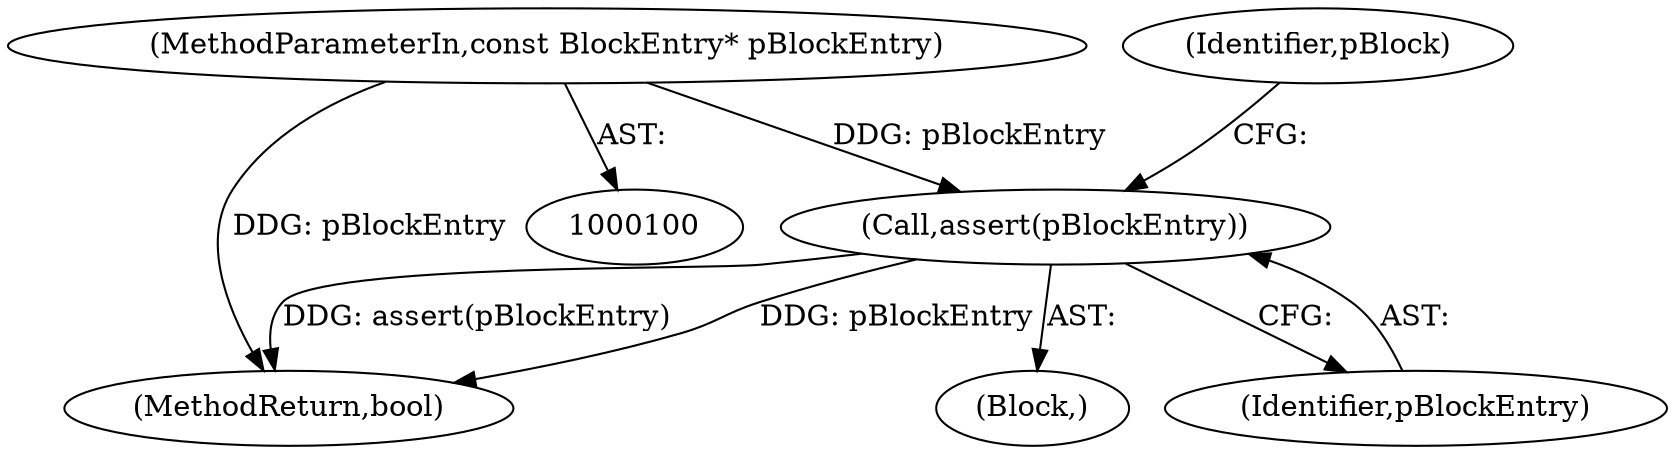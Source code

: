 digraph "1_Android_04839626ed859623901ebd3a5fd483982186b59d_213@API" {
"1000103" [label="(Call,assert(pBlockEntry))"];
"1000101" [label="(MethodParameterIn,const BlockEntry* pBlockEntry)"];
"1000129" [label="(MethodReturn,bool)"];
"1000101" [label="(MethodParameterIn,const BlockEntry* pBlockEntry)"];
"1000102" [label="(Block,)"];
"1000103" [label="(Call,assert(pBlockEntry))"];
"1000104" [label="(Identifier,pBlockEntry)"];
"1000106" [label="(Identifier,pBlock)"];
"1000103" -> "1000102"  [label="AST: "];
"1000103" -> "1000104"  [label="CFG: "];
"1000104" -> "1000103"  [label="AST: "];
"1000106" -> "1000103"  [label="CFG: "];
"1000103" -> "1000129"  [label="DDG: pBlockEntry"];
"1000103" -> "1000129"  [label="DDG: assert(pBlockEntry)"];
"1000101" -> "1000103"  [label="DDG: pBlockEntry"];
"1000101" -> "1000100"  [label="AST: "];
"1000101" -> "1000129"  [label="DDG: pBlockEntry"];
}
